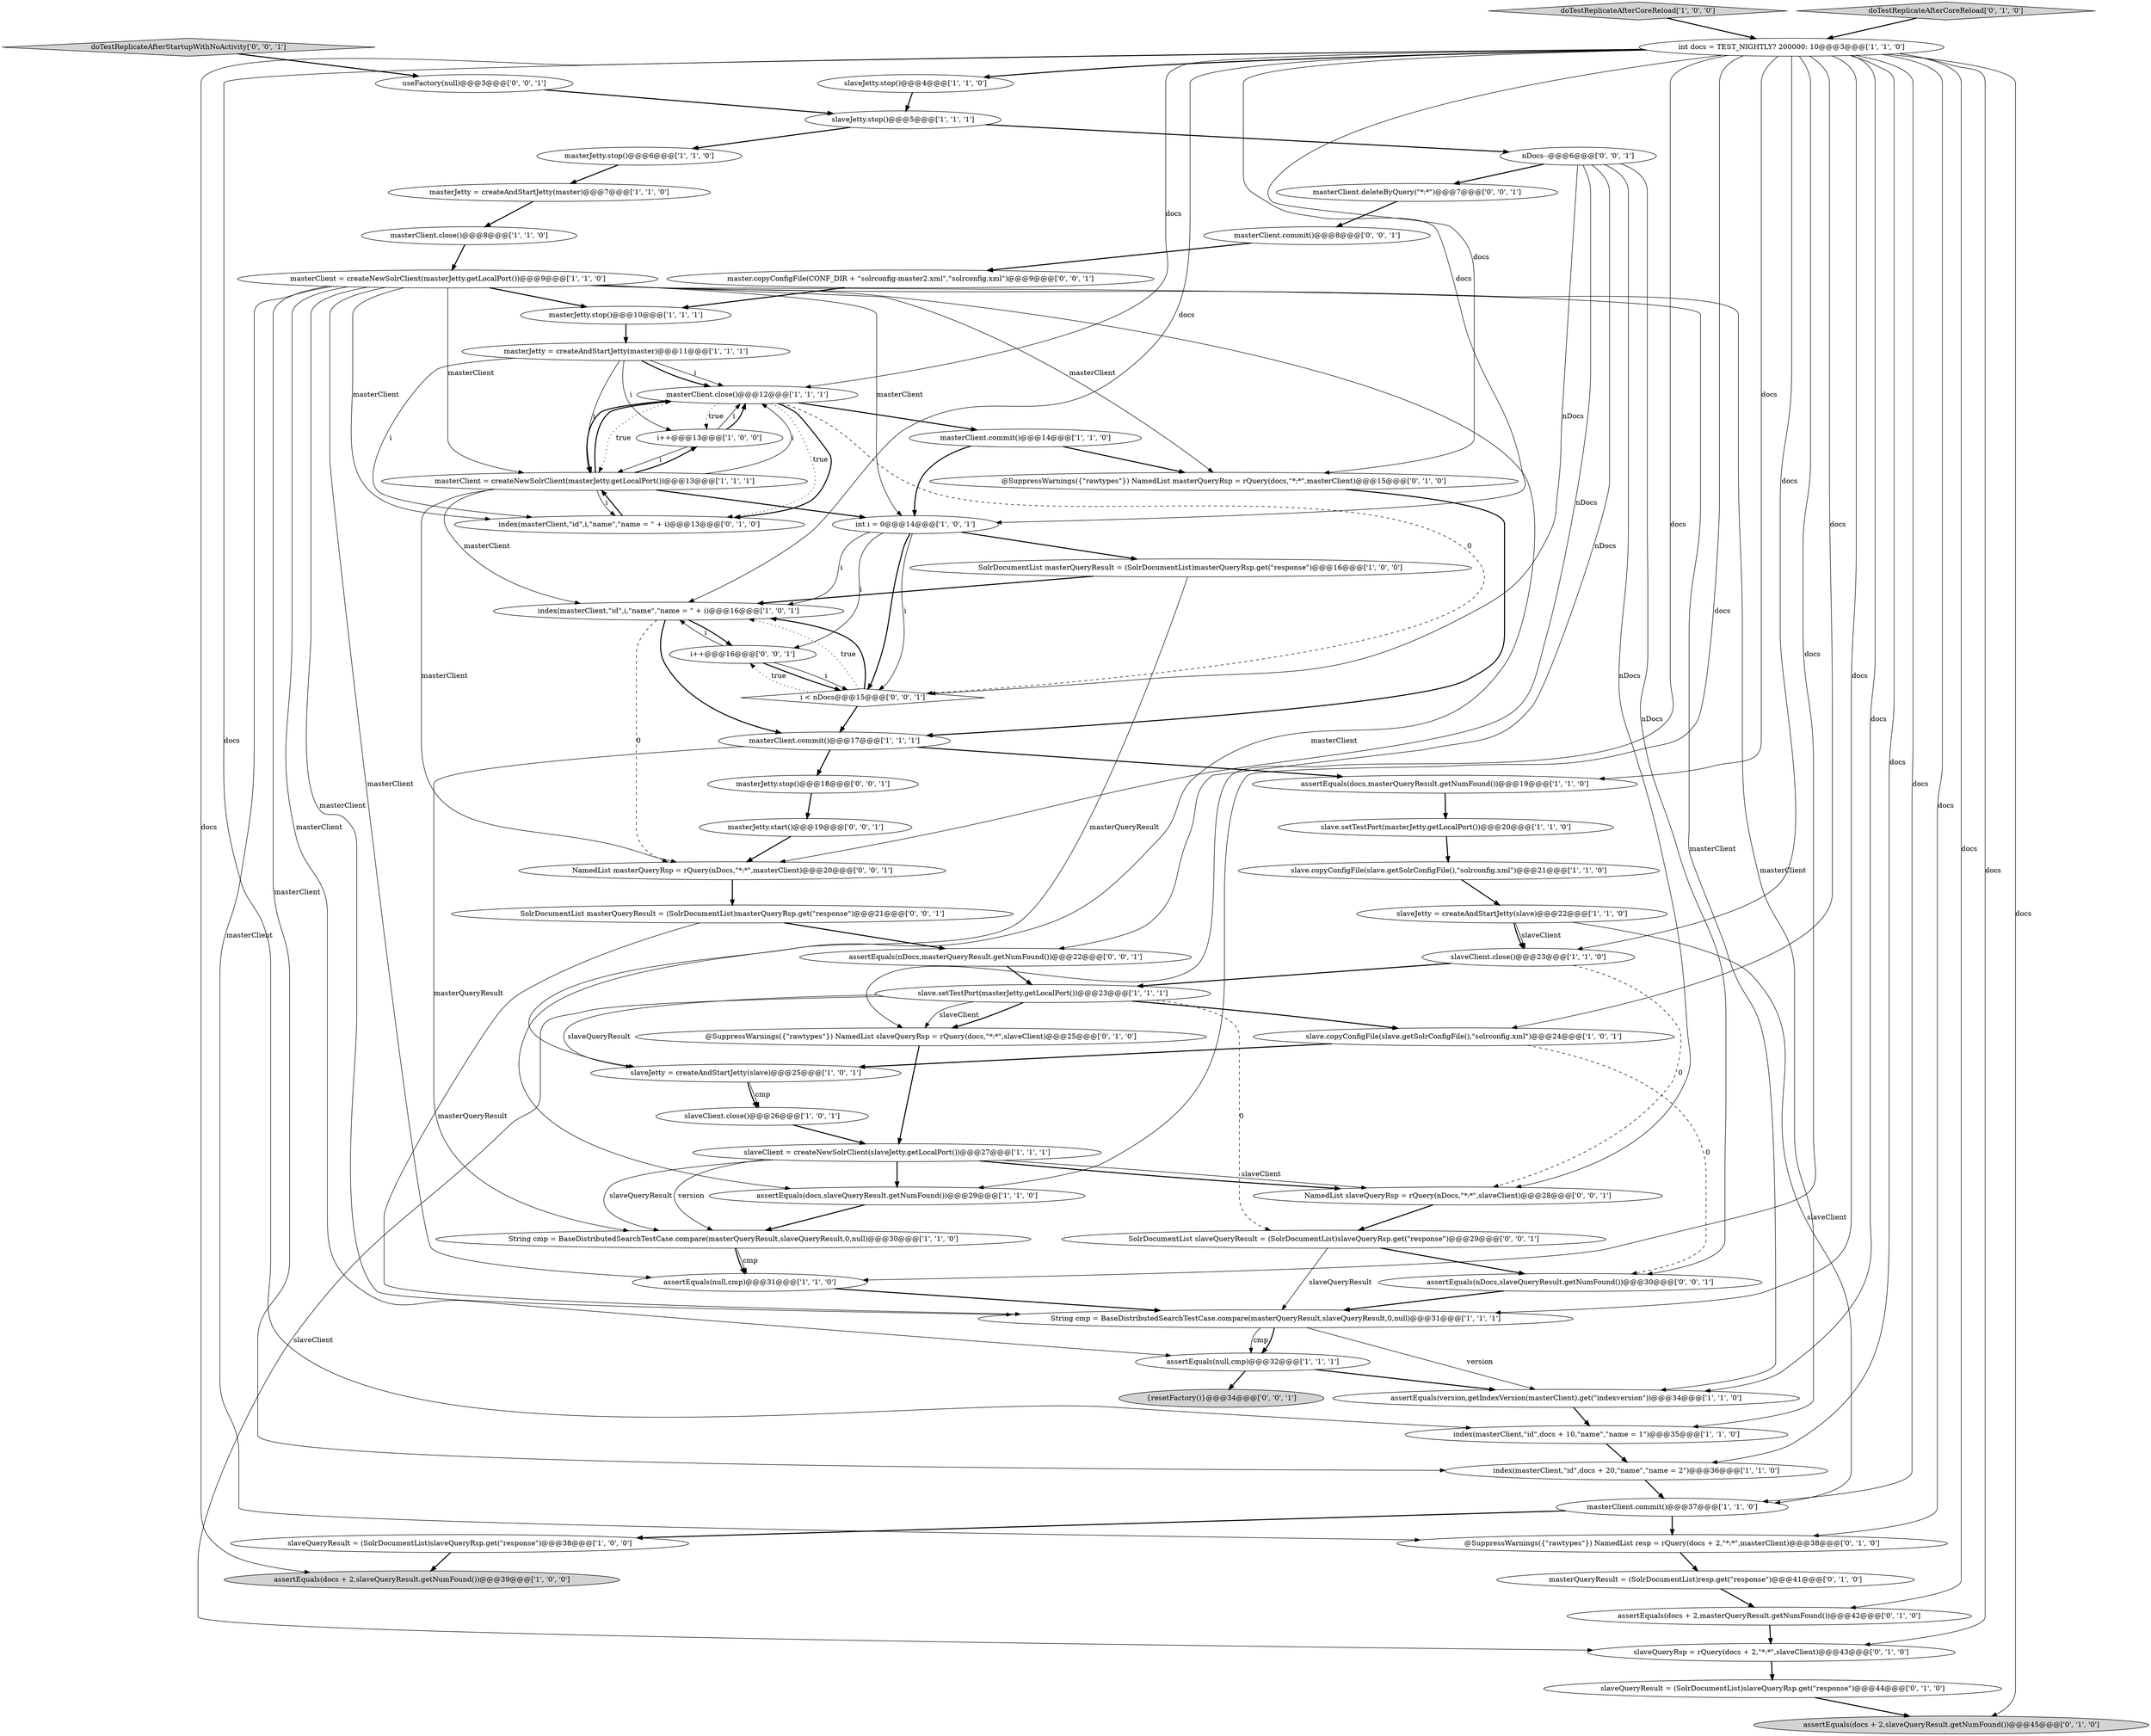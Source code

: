 digraph {
63 [style = filled, label = "{resetFactory()}@@@34@@@['0', '0', '1']", fillcolor = lightgray, shape = ellipse image = "AAA0AAABBB3BBB"];
15 [style = filled, label = "index(masterClient,\"id\",docs + 20,\"name\",\"name = 2\")@@@36@@@['1', '1', '0']", fillcolor = white, shape = ellipse image = "AAA0AAABBB1BBB"];
20 [style = filled, label = "slave.setTestPort(masterJetty.getLocalPort())@@@20@@@['1', '1', '0']", fillcolor = white, shape = ellipse image = "AAA0AAABBB1BBB"];
25 [style = filled, label = "doTestReplicateAfterCoreReload['1', '0', '0']", fillcolor = lightgray, shape = diamond image = "AAA0AAABBB1BBB"];
11 [style = filled, label = "masterClient.commit()@@@37@@@['1', '1', '0']", fillcolor = white, shape = ellipse image = "AAA0AAABBB1BBB"];
26 [style = filled, label = "slaveClient = createNewSolrClient(slaveJetty.getLocalPort())@@@27@@@['1', '1', '1']", fillcolor = white, shape = ellipse image = "AAA0AAABBB1BBB"];
19 [style = filled, label = "assertEquals(null,cmp)@@@31@@@['1', '1', '0']", fillcolor = white, shape = ellipse image = "AAA0AAABBB1BBB"];
37 [style = filled, label = "String cmp = BaseDistributedSearchTestCase.compare(masterQueryResult,slaveQueryResult,0,null)@@@30@@@['1', '1', '0']", fillcolor = white, shape = ellipse image = "AAA0AAABBB1BBB"];
31 [style = filled, label = "i++@@@13@@@['1', '0', '0']", fillcolor = white, shape = ellipse image = "AAA0AAABBB1BBB"];
47 [style = filled, label = "slaveQueryRsp = rQuery(docs + 2,\"*:*\",slaveClient)@@@43@@@['0', '1', '0']", fillcolor = white, shape = ellipse image = "AAA0AAABBB2BBB"];
55 [style = filled, label = "nDocs--@@@6@@@['0', '0', '1']", fillcolor = white, shape = ellipse image = "AAA0AAABBB3BBB"];
56 [style = filled, label = "assertEquals(nDocs,masterQueryResult.getNumFound())@@@22@@@['0', '0', '1']", fillcolor = white, shape = ellipse image = "AAA0AAABBB3BBB"];
2 [style = filled, label = "masterClient.commit()@@@17@@@['1', '1', '1']", fillcolor = white, shape = ellipse image = "AAA0AAABBB1BBB"];
9 [style = filled, label = "String cmp = BaseDistributedSearchTestCase.compare(masterQueryResult,slaveQueryResult,0,null)@@@31@@@['1', '1', '1']", fillcolor = white, shape = ellipse image = "AAA0AAABBB1BBB"];
58 [style = filled, label = "masterJetty.start()@@@19@@@['0', '0', '1']", fillcolor = white, shape = ellipse image = "AAA0AAABBB3BBB"];
23 [style = filled, label = "masterJetty = createAndStartJetty(master)@@@11@@@['1', '1', '1']", fillcolor = white, shape = ellipse image = "AAA0AAABBB1BBB"];
44 [style = filled, label = "slaveQueryResult = (SolrDocumentList)slaveQueryRsp.get(\"response\")@@@44@@@['0', '1', '0']", fillcolor = white, shape = ellipse image = "AAA0AAABBB2BBB"];
12 [style = filled, label = "masterClient.close()@@@12@@@['1', '1', '1']", fillcolor = white, shape = ellipse image = "AAA0AAABBB1BBB"];
27 [style = filled, label = "masterJetty.stop()@@@6@@@['1', '1', '0']", fillcolor = white, shape = ellipse image = "AAA0AAABBB1BBB"];
42 [style = filled, label = "@SuppressWarnings({\"rawtypes\"}) NamedList masterQueryRsp = rQuery(docs,\"*:*\",masterClient)@@@15@@@['0', '1', '0']", fillcolor = white, shape = ellipse image = "AAA0AAABBB2BBB"];
40 [style = filled, label = "index(masterClient,\"id\",i,\"name\",\"name = \" + i)@@@13@@@['0', '1', '0']", fillcolor = white, shape = ellipse image = "AAA0AAABBB2BBB"];
49 [style = filled, label = "NamedList slaveQueryRsp = rQuery(nDocs,\"*:*\",slaveClient)@@@28@@@['0', '0', '1']", fillcolor = white, shape = ellipse image = "AAA0AAABBB3BBB"];
18 [style = filled, label = "slaveQueryResult = (SolrDocumentList)slaveQueryRsp.get(\"response\")@@@38@@@['1', '0', '0']", fillcolor = white, shape = ellipse image = "AAA0AAABBB1BBB"];
1 [style = filled, label = "slaveJetty.stop()@@@4@@@['1', '1', '0']", fillcolor = white, shape = ellipse image = "AAA0AAABBB1BBB"];
14 [style = filled, label = "int docs = TEST_NIGHTLY? 200000: 10@@@3@@@['1', '1', '0']", fillcolor = white, shape = ellipse image = "AAA0AAABBB1BBB"];
6 [style = filled, label = "index(masterClient,\"id\",docs + 10,\"name\",\"name = 1\")@@@35@@@['1', '1', '0']", fillcolor = white, shape = ellipse image = "AAA0AAABBB1BBB"];
35 [style = filled, label = "assertEquals(null,cmp)@@@32@@@['1', '1', '1']", fillcolor = white, shape = ellipse image = "AAA0AAABBB1BBB"];
29 [style = filled, label = "masterJetty = createAndStartJetty(master)@@@7@@@['1', '1', '0']", fillcolor = white, shape = ellipse image = "AAA0AAABBB1BBB"];
36 [style = filled, label = "slave.copyConfigFile(slave.getSolrConfigFile(),\"solrconfig.xml\")@@@21@@@['1', '1', '0']", fillcolor = white, shape = ellipse image = "AAA0AAABBB1BBB"];
3 [style = filled, label = "masterClient = createNewSolrClient(masterJetty.getLocalPort())@@@9@@@['1', '1', '0']", fillcolor = white, shape = ellipse image = "AAA0AAABBB1BBB"];
64 [style = filled, label = "assertEquals(nDocs,slaveQueryResult.getNumFound())@@@30@@@['0', '0', '1']", fillcolor = white, shape = ellipse image = "AAA0AAABBB3BBB"];
41 [style = filled, label = "@SuppressWarnings({\"rawtypes\"}) NamedList resp = rQuery(docs + 2,\"*:*\",masterClient)@@@38@@@['0', '1', '0']", fillcolor = white, shape = ellipse image = "AAA0AAABBB2BBB"];
30 [style = filled, label = "index(masterClient,\"id\",i,\"name\",\"name = \" + i)@@@16@@@['1', '0', '1']", fillcolor = white, shape = ellipse image = "AAA0AAABBB1BBB"];
34 [style = filled, label = "slaveClient.close()@@@23@@@['1', '1', '0']", fillcolor = white, shape = ellipse image = "AAA0AAABBB1BBB"];
43 [style = filled, label = "doTestReplicateAfterCoreReload['0', '1', '0']", fillcolor = lightgray, shape = diamond image = "AAA0AAABBB2BBB"];
24 [style = filled, label = "assertEquals(docs + 2,slaveQueryResult.getNumFound())@@@39@@@['1', '0', '0']", fillcolor = lightgray, shape = ellipse image = "AAA0AAABBB1BBB"];
59 [style = filled, label = "SolrDocumentList slaveQueryResult = (SolrDocumentList)slaveQueryRsp.get(\"response\")@@@29@@@['0', '0', '1']", fillcolor = white, shape = ellipse image = "AAA0AAABBB3BBB"];
46 [style = filled, label = "masterQueryResult = (SolrDocumentList)resp.get(\"response\")@@@41@@@['0', '1', '0']", fillcolor = white, shape = ellipse image = "AAA0AAABBB2BBB"];
50 [style = filled, label = "masterJetty.stop()@@@18@@@['0', '0', '1']", fillcolor = white, shape = ellipse image = "AAA0AAABBB3BBB"];
4 [style = filled, label = "SolrDocumentList masterQueryResult = (SolrDocumentList)masterQueryRsp.get(\"response\")@@@16@@@['1', '0', '0']", fillcolor = white, shape = ellipse image = "AAA0AAABBB1BBB"];
45 [style = filled, label = "assertEquals(docs + 2,slaveQueryResult.getNumFound())@@@45@@@['0', '1', '0']", fillcolor = lightgray, shape = ellipse image = "AAA0AAABBB2BBB"];
13 [style = filled, label = "masterClient.commit()@@@14@@@['1', '1', '0']", fillcolor = white, shape = ellipse image = "AAA0AAABBB1BBB"];
8 [style = filled, label = "masterClient.close()@@@8@@@['1', '1', '0']", fillcolor = white, shape = ellipse image = "AAA0AAABBB1BBB"];
28 [style = filled, label = "masterJetty.stop()@@@10@@@['1', '1', '1']", fillcolor = white, shape = ellipse image = "AAA0AAABBB1BBB"];
60 [style = filled, label = "masterClient.deleteByQuery(\"*:*\")@@@7@@@['0', '0', '1']", fillcolor = white, shape = ellipse image = "AAA0AAABBB3BBB"];
61 [style = filled, label = "master.copyConfigFile(CONF_DIR + \"solrconfig-master2.xml\",\"solrconfig.xml\")@@@9@@@['0', '0', '1']", fillcolor = white, shape = ellipse image = "AAA0AAABBB3BBB"];
65 [style = filled, label = "SolrDocumentList masterQueryResult = (SolrDocumentList)masterQueryRsp.get(\"response\")@@@21@@@['0', '0', '1']", fillcolor = white, shape = ellipse image = "AAA0AAABBB3BBB"];
48 [style = filled, label = "@SuppressWarnings({\"rawtypes\"}) NamedList slaveQueryRsp = rQuery(docs,\"*:*\",slaveClient)@@@25@@@['0', '1', '0']", fillcolor = white, shape = ellipse image = "AAA0AAABBB2BBB"];
38 [style = filled, label = "assertEquals(version,getIndexVersion(masterClient).get(\"indexversion\"))@@@34@@@['1', '1', '0']", fillcolor = white, shape = ellipse image = "AAA0AAABBB1BBB"];
51 [style = filled, label = "i++@@@16@@@['0', '0', '1']", fillcolor = white, shape = ellipse image = "AAA0AAABBB3BBB"];
52 [style = filled, label = "masterClient.commit()@@@8@@@['0', '0', '1']", fillcolor = white, shape = ellipse image = "AAA0AAABBB3BBB"];
33 [style = filled, label = "assertEquals(docs,slaveQueryResult.getNumFound())@@@29@@@['1', '1', '0']", fillcolor = white, shape = ellipse image = "AAA0AAABBB1BBB"];
16 [style = filled, label = "slaveJetty = createAndStartJetty(slave)@@@25@@@['1', '0', '1']", fillcolor = white, shape = ellipse image = "AAA0AAABBB1BBB"];
53 [style = filled, label = "doTestReplicateAfterStartupWithNoActivity['0', '0', '1']", fillcolor = lightgray, shape = diamond image = "AAA0AAABBB3BBB"];
54 [style = filled, label = "useFactory(null)@@@3@@@['0', '0', '1']", fillcolor = white, shape = ellipse image = "AAA0AAABBB3BBB"];
7 [style = filled, label = "slave.setTestPort(masterJetty.getLocalPort())@@@23@@@['1', '1', '1']", fillcolor = white, shape = ellipse image = "AAA0AAABBB1BBB"];
21 [style = filled, label = "slaveJetty.stop()@@@5@@@['1', '1', '1']", fillcolor = white, shape = ellipse image = "AAA0AAABBB1BBB"];
62 [style = filled, label = "NamedList masterQueryRsp = rQuery(nDocs,\"*:*\",masterClient)@@@20@@@['0', '0', '1']", fillcolor = white, shape = ellipse image = "AAA0AAABBB3BBB"];
5 [style = filled, label = "slaveJetty = createAndStartJetty(slave)@@@22@@@['1', '1', '0']", fillcolor = white, shape = ellipse image = "AAA0AAABBB1BBB"];
39 [style = filled, label = "assertEquals(docs + 2,masterQueryResult.getNumFound())@@@42@@@['0', '1', '0']", fillcolor = white, shape = ellipse image = "AAA0AAABBB2BBB"];
0 [style = filled, label = "int i = 0@@@14@@@['1', '0', '1']", fillcolor = white, shape = ellipse image = "AAA0AAABBB1BBB"];
32 [style = filled, label = "masterClient = createNewSolrClient(masterJetty.getLocalPort())@@@13@@@['1', '1', '1']", fillcolor = white, shape = ellipse image = "AAA0AAABBB1BBB"];
22 [style = filled, label = "slave.copyConfigFile(slave.getSolrConfigFile(),\"solrconfig.xml\")@@@24@@@['1', '0', '1']", fillcolor = white, shape = ellipse image = "AAA0AAABBB1BBB"];
10 [style = filled, label = "assertEquals(docs,masterQueryResult.getNumFound())@@@19@@@['1', '1', '0']", fillcolor = white, shape = ellipse image = "AAA0AAABBB1BBB"];
57 [style = filled, label = "i < nDocs@@@15@@@['0', '0', '1']", fillcolor = white, shape = diamond image = "AAA0AAABBB3BBB"];
17 [style = filled, label = "slaveClient.close()@@@26@@@['1', '0', '1']", fillcolor = white, shape = ellipse image = "AAA0AAABBB1BBB"];
57->30 [style = dotted, label="true"];
13->42 [style = bold, label=""];
30->51 [style = bold, label=""];
14->48 [style = solid, label="docs"];
64->9 [style = bold, label=""];
54->21 [style = bold, label=""];
0->4 [style = bold, label=""];
38->6 [style = bold, label=""];
14->33 [style = solid, label="docs"];
29->8 [style = bold, label=""];
3->41 [style = solid, label="masterClient"];
59->64 [style = bold, label=""];
32->62 [style = solid, label="masterClient"];
7->47 [style = solid, label="slaveClient"];
2->10 [style = bold, label=""];
7->22 [style = bold, label=""];
14->11 [style = solid, label="docs"];
23->31 [style = solid, label="i"];
51->57 [style = bold, label=""];
43->14 [style = bold, label=""];
12->32 [style = bold, label=""];
58->62 [style = bold, label=""];
37->19 [style = bold, label=""];
42->2 [style = bold, label=""];
65->56 [style = bold, label=""];
14->12 [style = solid, label="docs"];
5->34 [style = solid, label="slaveClient"];
14->6 [style = solid, label="docs"];
55->64 [style = solid, label="nDocs"];
30->62 [style = dashed, label="0"];
39->47 [style = bold, label=""];
51->30 [style = solid, label="i"];
60->52 [style = bold, label=""];
32->0 [style = bold, label=""];
7->48 [style = bold, label=""];
21->55 [style = bold, label=""];
41->46 [style = bold, label=""];
3->38 [style = solid, label="masterClient"];
14->15 [style = solid, label="docs"];
3->15 [style = solid, label="masterClient"];
40->32 [style = bold, label=""];
62->65 [style = bold, label=""];
0->57 [style = solid, label="i"];
52->61 [style = bold, label=""];
31->12 [style = solid, label="i"];
35->63 [style = bold, label=""];
6->15 [style = bold, label=""];
55->62 [style = solid, label="nDocs"];
13->0 [style = bold, label=""];
3->19 [style = solid, label="masterClient"];
25->14 [style = bold, label=""];
16->17 [style = solid, label="cmp"];
11->18 [style = bold, label=""];
14->9 [style = solid, label="docs"];
12->31 [style = dotted, label="true"];
33->37 [style = bold, label=""];
8->3 [style = bold, label=""];
12->13 [style = bold, label=""];
26->37 [style = solid, label="version"];
14->42 [style = solid, label="docs"];
46->39 [style = bold, label=""];
3->42 [style = solid, label="masterClient"];
55->49 [style = solid, label="nDocs"];
14->34 [style = solid, label="docs"];
59->9 [style = solid, label="slaveQueryResult"];
14->41 [style = solid, label="docs"];
14->0 [style = solid, label="docs"];
31->32 [style = solid, label="i"];
9->35 [style = solid, label="cmp"];
20->36 [style = bold, label=""];
23->12 [style = solid, label="i"];
10->20 [style = bold, label=""];
12->40 [style = dotted, label="true"];
53->54 [style = bold, label=""];
12->32 [style = dotted, label="true"];
12->57 [style = dashed, label="0"];
17->26 [style = bold, label=""];
49->59 [style = bold, label=""];
5->11 [style = solid, label="slaveClient"];
34->7 [style = bold, label=""];
9->35 [style = bold, label=""];
22->16 [style = bold, label=""];
3->35 [style = solid, label="masterClient"];
28->23 [style = bold, label=""];
26->33 [style = bold, label=""];
14->24 [style = solid, label="docs"];
32->12 [style = solid, label="i"];
37->19 [style = solid, label="cmp"];
31->12 [style = bold, label=""];
14->39 [style = solid, label="docs"];
0->57 [style = bold, label=""];
50->58 [style = bold, label=""];
15->11 [style = bold, label=""];
23->12 [style = bold, label=""];
11->41 [style = bold, label=""];
0->30 [style = solid, label="i"];
4->16 [style = solid, label="masterQueryResult"];
22->64 [style = dashed, label="0"];
57->30 [style = bold, label=""];
16->17 [style = bold, label=""];
9->38 [style = solid, label="version"];
3->9 [style = solid, label="masterClient"];
26->49 [style = bold, label=""];
3->40 [style = solid, label="masterClient"];
47->44 [style = bold, label=""];
14->30 [style = solid, label="docs"];
55->56 [style = solid, label="nDocs"];
55->57 [style = solid, label="nDocs"];
32->40 [style = solid, label="i"];
7->16 [style = solid, label="slaveQueryResult"];
26->37 [style = solid, label="slaveQueryResult"];
32->12 [style = bold, label=""];
19->9 [style = bold, label=""];
18->24 [style = bold, label=""];
2->37 [style = solid, label="masterQueryResult"];
65->9 [style = solid, label="masterQueryResult"];
3->6 [style = solid, label="masterClient"];
1->21 [style = bold, label=""];
51->57 [style = solid, label="i"];
30->2 [style = bold, label=""];
44->45 [style = bold, label=""];
5->34 [style = bold, label=""];
36->5 [style = bold, label=""];
3->0 [style = solid, label="masterClient"];
23->40 [style = solid, label="i"];
7->59 [style = dashed, label="0"];
23->32 [style = solid, label="i"];
14->47 [style = solid, label="docs"];
14->38 [style = solid, label="docs"];
57->51 [style = dotted, label="true"];
14->1 [style = bold, label=""];
27->29 [style = bold, label=""];
3->32 [style = solid, label="masterClient"];
0->51 [style = solid, label="i"];
14->22 [style = solid, label="docs"];
48->26 [style = bold, label=""];
14->45 [style = solid, label="docs"];
26->49 [style = solid, label="slaveClient"];
3->33 [style = solid, label="masterClient"];
32->31 [style = bold, label=""];
35->38 [style = bold, label=""];
34->49 [style = dashed, label="0"];
56->7 [style = bold, label=""];
55->60 [style = bold, label=""];
14->19 [style = solid, label="docs"];
21->27 [style = bold, label=""];
57->2 [style = bold, label=""];
32->30 [style = solid, label="masterClient"];
2->50 [style = bold, label=""];
3->28 [style = bold, label=""];
61->28 [style = bold, label=""];
4->30 [style = bold, label=""];
14->10 [style = solid, label="docs"];
12->40 [style = bold, label=""];
7->48 [style = solid, label="slaveClient"];
}
